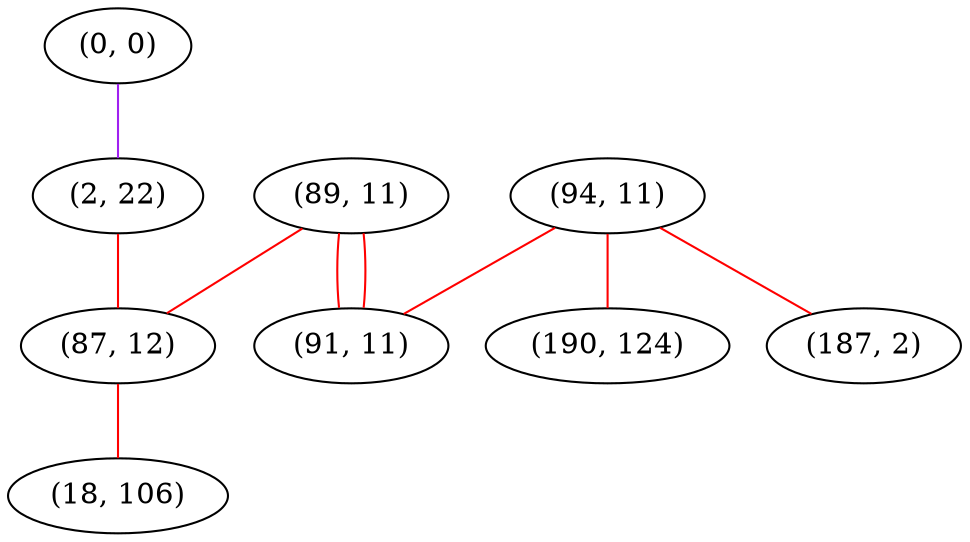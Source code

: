 graph "" {
"(89, 11)";
"(0, 0)";
"(94, 11)";
"(190, 124)";
"(2, 22)";
"(91, 11)";
"(87, 12)";
"(187, 2)";
"(18, 106)";
"(89, 11)" -- "(87, 12)"  [color=red, key=0, weight=1];
"(89, 11)" -- "(91, 11)"  [color=red, key=0, weight=1];
"(89, 11)" -- "(91, 11)"  [color=red, key=1, weight=1];
"(0, 0)" -- "(2, 22)"  [color=purple, key=0, weight=4];
"(94, 11)" -- "(190, 124)"  [color=red, key=0, weight=1];
"(94, 11)" -- "(187, 2)"  [color=red, key=0, weight=1];
"(94, 11)" -- "(91, 11)"  [color=red, key=0, weight=1];
"(2, 22)" -- "(87, 12)"  [color=red, key=0, weight=1];
"(87, 12)" -- "(18, 106)"  [color=red, key=0, weight=1];
}

